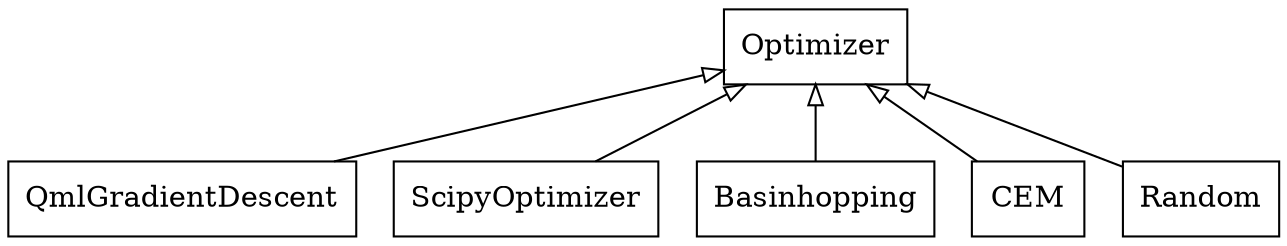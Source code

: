 digraph "classes_optimizers" {
rankdir=BT
charset="utf-8"
"QHyper.optimizers.base.Optimizer" [color="black", fontcolor="black", label="Optimizer", shape="record", style="solid"];
"QHyper.optimizers.qml_gradient_descent.QmlGradientDescent" [color="black", fontcolor="black", label="QmlGradientDescent", shape="record", style="solid"];
"QHyper.optimizers.scipy_minimizer.ScipyOptimizer" [color="black", fontcolor="black", label="ScipyOptimizer", shape="record", style="solid"];
"QHyper.optimizers.basinhopping.Basinhopping" [color="black", fontcolor="black", label="Basinhopping", shape="record", style="solid"];
"QHyper.optimizers.cem.CEM" [color="black", fontcolor="black", label="CEM", shape="record", style="solid"];
"QHyper.optimizers.random.Random" [color="black", fontcolor="black", label="Random", shape="record", style="solid"];
"QHyper.optimizers.basinhopping.Basinhopping" -> "QHyper.optimizers.base.Optimizer" [arrowhead="empty", arrowtail="none"];
"QHyper.optimizers.cem.CEM" -> "QHyper.optimizers.base.Optimizer" [arrowhead="empty", arrowtail="none"];
"QHyper.optimizers.qml_gradient_descent.QmlGradientDescent" -> "QHyper.optimizers.base.Optimizer" [arrowhead="empty", arrowtail="none"];
"QHyper.optimizers.random.Random" -> "QHyper.optimizers.base.Optimizer" [arrowhead="empty", arrowtail="none"];
"QHyper.optimizers.scipy_minimizer.ScipyOptimizer" -> "QHyper.optimizers.base.Optimizer" [arrowhead="empty", arrowtail="none"];
}
